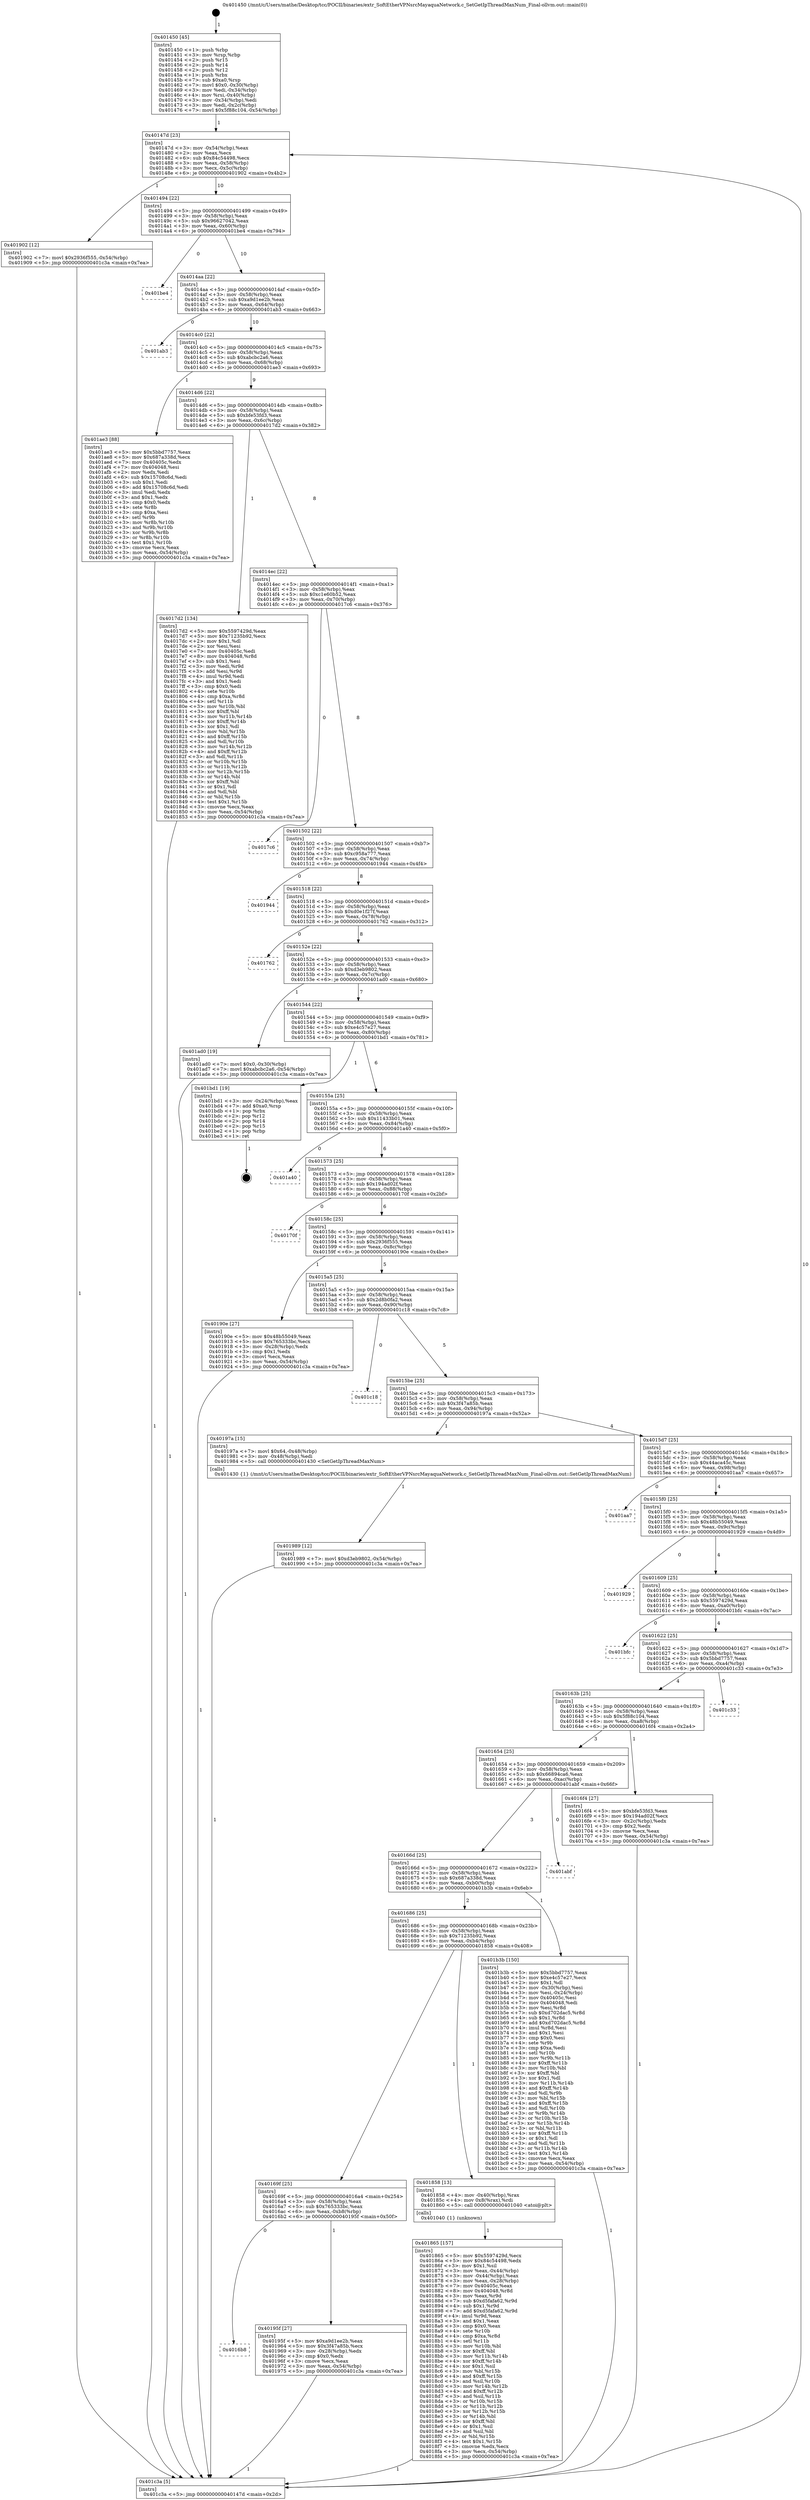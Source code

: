 digraph "0x401450" {
  label = "0x401450 (/mnt/c/Users/mathe/Desktop/tcc/POCII/binaries/extr_SoftEtherVPNsrcMayaquaNetwork.c_SetGetIpThreadMaxNum_Final-ollvm.out::main(0))"
  labelloc = "t"
  node[shape=record]

  Entry [label="",width=0.3,height=0.3,shape=circle,fillcolor=black,style=filled]
  "0x40147d" [label="{
     0x40147d [23]\l
     | [instrs]\l
     &nbsp;&nbsp;0x40147d \<+3\>: mov -0x54(%rbp),%eax\l
     &nbsp;&nbsp;0x401480 \<+2\>: mov %eax,%ecx\l
     &nbsp;&nbsp;0x401482 \<+6\>: sub $0x84c54498,%ecx\l
     &nbsp;&nbsp;0x401488 \<+3\>: mov %eax,-0x58(%rbp)\l
     &nbsp;&nbsp;0x40148b \<+3\>: mov %ecx,-0x5c(%rbp)\l
     &nbsp;&nbsp;0x40148e \<+6\>: je 0000000000401902 \<main+0x4b2\>\l
  }"]
  "0x401902" [label="{
     0x401902 [12]\l
     | [instrs]\l
     &nbsp;&nbsp;0x401902 \<+7\>: movl $0x2936f555,-0x54(%rbp)\l
     &nbsp;&nbsp;0x401909 \<+5\>: jmp 0000000000401c3a \<main+0x7ea\>\l
  }"]
  "0x401494" [label="{
     0x401494 [22]\l
     | [instrs]\l
     &nbsp;&nbsp;0x401494 \<+5\>: jmp 0000000000401499 \<main+0x49\>\l
     &nbsp;&nbsp;0x401499 \<+3\>: mov -0x58(%rbp),%eax\l
     &nbsp;&nbsp;0x40149c \<+5\>: sub $0x96627042,%eax\l
     &nbsp;&nbsp;0x4014a1 \<+3\>: mov %eax,-0x60(%rbp)\l
     &nbsp;&nbsp;0x4014a4 \<+6\>: je 0000000000401be4 \<main+0x794\>\l
  }"]
  Exit [label="",width=0.3,height=0.3,shape=circle,fillcolor=black,style=filled,peripheries=2]
  "0x401be4" [label="{
     0x401be4\l
  }", style=dashed]
  "0x4014aa" [label="{
     0x4014aa [22]\l
     | [instrs]\l
     &nbsp;&nbsp;0x4014aa \<+5\>: jmp 00000000004014af \<main+0x5f\>\l
     &nbsp;&nbsp;0x4014af \<+3\>: mov -0x58(%rbp),%eax\l
     &nbsp;&nbsp;0x4014b2 \<+5\>: sub $0xa9d1ee2b,%eax\l
     &nbsp;&nbsp;0x4014b7 \<+3\>: mov %eax,-0x64(%rbp)\l
     &nbsp;&nbsp;0x4014ba \<+6\>: je 0000000000401ab3 \<main+0x663\>\l
  }"]
  "0x401989" [label="{
     0x401989 [12]\l
     | [instrs]\l
     &nbsp;&nbsp;0x401989 \<+7\>: movl $0xd3eb9802,-0x54(%rbp)\l
     &nbsp;&nbsp;0x401990 \<+5\>: jmp 0000000000401c3a \<main+0x7ea\>\l
  }"]
  "0x401ab3" [label="{
     0x401ab3\l
  }", style=dashed]
  "0x4014c0" [label="{
     0x4014c0 [22]\l
     | [instrs]\l
     &nbsp;&nbsp;0x4014c0 \<+5\>: jmp 00000000004014c5 \<main+0x75\>\l
     &nbsp;&nbsp;0x4014c5 \<+3\>: mov -0x58(%rbp),%eax\l
     &nbsp;&nbsp;0x4014c8 \<+5\>: sub $0xabcbc2a6,%eax\l
     &nbsp;&nbsp;0x4014cd \<+3\>: mov %eax,-0x68(%rbp)\l
     &nbsp;&nbsp;0x4014d0 \<+6\>: je 0000000000401ae3 \<main+0x693\>\l
  }"]
  "0x4016b8" [label="{
     0x4016b8\l
  }", style=dashed]
  "0x401ae3" [label="{
     0x401ae3 [88]\l
     | [instrs]\l
     &nbsp;&nbsp;0x401ae3 \<+5\>: mov $0x5bbd7757,%eax\l
     &nbsp;&nbsp;0x401ae8 \<+5\>: mov $0x687a338d,%ecx\l
     &nbsp;&nbsp;0x401aed \<+7\>: mov 0x40405c,%edx\l
     &nbsp;&nbsp;0x401af4 \<+7\>: mov 0x404048,%esi\l
     &nbsp;&nbsp;0x401afb \<+2\>: mov %edx,%edi\l
     &nbsp;&nbsp;0x401afd \<+6\>: sub $0x15708c6d,%edi\l
     &nbsp;&nbsp;0x401b03 \<+3\>: sub $0x1,%edi\l
     &nbsp;&nbsp;0x401b06 \<+6\>: add $0x15708c6d,%edi\l
     &nbsp;&nbsp;0x401b0c \<+3\>: imul %edi,%edx\l
     &nbsp;&nbsp;0x401b0f \<+3\>: and $0x1,%edx\l
     &nbsp;&nbsp;0x401b12 \<+3\>: cmp $0x0,%edx\l
     &nbsp;&nbsp;0x401b15 \<+4\>: sete %r8b\l
     &nbsp;&nbsp;0x401b19 \<+3\>: cmp $0xa,%esi\l
     &nbsp;&nbsp;0x401b1c \<+4\>: setl %r9b\l
     &nbsp;&nbsp;0x401b20 \<+3\>: mov %r8b,%r10b\l
     &nbsp;&nbsp;0x401b23 \<+3\>: and %r9b,%r10b\l
     &nbsp;&nbsp;0x401b26 \<+3\>: xor %r9b,%r8b\l
     &nbsp;&nbsp;0x401b29 \<+3\>: or %r8b,%r10b\l
     &nbsp;&nbsp;0x401b2c \<+4\>: test $0x1,%r10b\l
     &nbsp;&nbsp;0x401b30 \<+3\>: cmovne %ecx,%eax\l
     &nbsp;&nbsp;0x401b33 \<+3\>: mov %eax,-0x54(%rbp)\l
     &nbsp;&nbsp;0x401b36 \<+5\>: jmp 0000000000401c3a \<main+0x7ea\>\l
  }"]
  "0x4014d6" [label="{
     0x4014d6 [22]\l
     | [instrs]\l
     &nbsp;&nbsp;0x4014d6 \<+5\>: jmp 00000000004014db \<main+0x8b\>\l
     &nbsp;&nbsp;0x4014db \<+3\>: mov -0x58(%rbp),%eax\l
     &nbsp;&nbsp;0x4014de \<+5\>: sub $0xbfe53fd3,%eax\l
     &nbsp;&nbsp;0x4014e3 \<+3\>: mov %eax,-0x6c(%rbp)\l
     &nbsp;&nbsp;0x4014e6 \<+6\>: je 00000000004017d2 \<main+0x382\>\l
  }"]
  "0x40195f" [label="{
     0x40195f [27]\l
     | [instrs]\l
     &nbsp;&nbsp;0x40195f \<+5\>: mov $0xa9d1ee2b,%eax\l
     &nbsp;&nbsp;0x401964 \<+5\>: mov $0x3f47a85b,%ecx\l
     &nbsp;&nbsp;0x401969 \<+3\>: mov -0x28(%rbp),%edx\l
     &nbsp;&nbsp;0x40196c \<+3\>: cmp $0x0,%edx\l
     &nbsp;&nbsp;0x40196f \<+3\>: cmove %ecx,%eax\l
     &nbsp;&nbsp;0x401972 \<+3\>: mov %eax,-0x54(%rbp)\l
     &nbsp;&nbsp;0x401975 \<+5\>: jmp 0000000000401c3a \<main+0x7ea\>\l
  }"]
  "0x4017d2" [label="{
     0x4017d2 [134]\l
     | [instrs]\l
     &nbsp;&nbsp;0x4017d2 \<+5\>: mov $0x5597429d,%eax\l
     &nbsp;&nbsp;0x4017d7 \<+5\>: mov $0x71235b92,%ecx\l
     &nbsp;&nbsp;0x4017dc \<+2\>: mov $0x1,%dl\l
     &nbsp;&nbsp;0x4017de \<+2\>: xor %esi,%esi\l
     &nbsp;&nbsp;0x4017e0 \<+7\>: mov 0x40405c,%edi\l
     &nbsp;&nbsp;0x4017e7 \<+8\>: mov 0x404048,%r8d\l
     &nbsp;&nbsp;0x4017ef \<+3\>: sub $0x1,%esi\l
     &nbsp;&nbsp;0x4017f2 \<+3\>: mov %edi,%r9d\l
     &nbsp;&nbsp;0x4017f5 \<+3\>: add %esi,%r9d\l
     &nbsp;&nbsp;0x4017f8 \<+4\>: imul %r9d,%edi\l
     &nbsp;&nbsp;0x4017fc \<+3\>: and $0x1,%edi\l
     &nbsp;&nbsp;0x4017ff \<+3\>: cmp $0x0,%edi\l
     &nbsp;&nbsp;0x401802 \<+4\>: sete %r10b\l
     &nbsp;&nbsp;0x401806 \<+4\>: cmp $0xa,%r8d\l
     &nbsp;&nbsp;0x40180a \<+4\>: setl %r11b\l
     &nbsp;&nbsp;0x40180e \<+3\>: mov %r10b,%bl\l
     &nbsp;&nbsp;0x401811 \<+3\>: xor $0xff,%bl\l
     &nbsp;&nbsp;0x401814 \<+3\>: mov %r11b,%r14b\l
     &nbsp;&nbsp;0x401817 \<+4\>: xor $0xff,%r14b\l
     &nbsp;&nbsp;0x40181b \<+3\>: xor $0x1,%dl\l
     &nbsp;&nbsp;0x40181e \<+3\>: mov %bl,%r15b\l
     &nbsp;&nbsp;0x401821 \<+4\>: and $0xff,%r15b\l
     &nbsp;&nbsp;0x401825 \<+3\>: and %dl,%r10b\l
     &nbsp;&nbsp;0x401828 \<+3\>: mov %r14b,%r12b\l
     &nbsp;&nbsp;0x40182b \<+4\>: and $0xff,%r12b\l
     &nbsp;&nbsp;0x40182f \<+3\>: and %dl,%r11b\l
     &nbsp;&nbsp;0x401832 \<+3\>: or %r10b,%r15b\l
     &nbsp;&nbsp;0x401835 \<+3\>: or %r11b,%r12b\l
     &nbsp;&nbsp;0x401838 \<+3\>: xor %r12b,%r15b\l
     &nbsp;&nbsp;0x40183b \<+3\>: or %r14b,%bl\l
     &nbsp;&nbsp;0x40183e \<+3\>: xor $0xff,%bl\l
     &nbsp;&nbsp;0x401841 \<+3\>: or $0x1,%dl\l
     &nbsp;&nbsp;0x401844 \<+2\>: and %dl,%bl\l
     &nbsp;&nbsp;0x401846 \<+3\>: or %bl,%r15b\l
     &nbsp;&nbsp;0x401849 \<+4\>: test $0x1,%r15b\l
     &nbsp;&nbsp;0x40184d \<+3\>: cmovne %ecx,%eax\l
     &nbsp;&nbsp;0x401850 \<+3\>: mov %eax,-0x54(%rbp)\l
     &nbsp;&nbsp;0x401853 \<+5\>: jmp 0000000000401c3a \<main+0x7ea\>\l
  }"]
  "0x4014ec" [label="{
     0x4014ec [22]\l
     | [instrs]\l
     &nbsp;&nbsp;0x4014ec \<+5\>: jmp 00000000004014f1 \<main+0xa1\>\l
     &nbsp;&nbsp;0x4014f1 \<+3\>: mov -0x58(%rbp),%eax\l
     &nbsp;&nbsp;0x4014f4 \<+5\>: sub $0xc1e60b52,%eax\l
     &nbsp;&nbsp;0x4014f9 \<+3\>: mov %eax,-0x70(%rbp)\l
     &nbsp;&nbsp;0x4014fc \<+6\>: je 00000000004017c6 \<main+0x376\>\l
  }"]
  "0x401865" [label="{
     0x401865 [157]\l
     | [instrs]\l
     &nbsp;&nbsp;0x401865 \<+5\>: mov $0x5597429d,%ecx\l
     &nbsp;&nbsp;0x40186a \<+5\>: mov $0x84c54498,%edx\l
     &nbsp;&nbsp;0x40186f \<+3\>: mov $0x1,%sil\l
     &nbsp;&nbsp;0x401872 \<+3\>: mov %eax,-0x44(%rbp)\l
     &nbsp;&nbsp;0x401875 \<+3\>: mov -0x44(%rbp),%eax\l
     &nbsp;&nbsp;0x401878 \<+3\>: mov %eax,-0x28(%rbp)\l
     &nbsp;&nbsp;0x40187b \<+7\>: mov 0x40405c,%eax\l
     &nbsp;&nbsp;0x401882 \<+8\>: mov 0x404048,%r8d\l
     &nbsp;&nbsp;0x40188a \<+3\>: mov %eax,%r9d\l
     &nbsp;&nbsp;0x40188d \<+7\>: sub $0xd5fafa62,%r9d\l
     &nbsp;&nbsp;0x401894 \<+4\>: sub $0x1,%r9d\l
     &nbsp;&nbsp;0x401898 \<+7\>: add $0xd5fafa62,%r9d\l
     &nbsp;&nbsp;0x40189f \<+4\>: imul %r9d,%eax\l
     &nbsp;&nbsp;0x4018a3 \<+3\>: and $0x1,%eax\l
     &nbsp;&nbsp;0x4018a6 \<+3\>: cmp $0x0,%eax\l
     &nbsp;&nbsp;0x4018a9 \<+4\>: sete %r10b\l
     &nbsp;&nbsp;0x4018ad \<+4\>: cmp $0xa,%r8d\l
     &nbsp;&nbsp;0x4018b1 \<+4\>: setl %r11b\l
     &nbsp;&nbsp;0x4018b5 \<+3\>: mov %r10b,%bl\l
     &nbsp;&nbsp;0x4018b8 \<+3\>: xor $0xff,%bl\l
     &nbsp;&nbsp;0x4018bb \<+3\>: mov %r11b,%r14b\l
     &nbsp;&nbsp;0x4018be \<+4\>: xor $0xff,%r14b\l
     &nbsp;&nbsp;0x4018c2 \<+4\>: xor $0x1,%sil\l
     &nbsp;&nbsp;0x4018c6 \<+3\>: mov %bl,%r15b\l
     &nbsp;&nbsp;0x4018c9 \<+4\>: and $0xff,%r15b\l
     &nbsp;&nbsp;0x4018cd \<+3\>: and %sil,%r10b\l
     &nbsp;&nbsp;0x4018d0 \<+3\>: mov %r14b,%r12b\l
     &nbsp;&nbsp;0x4018d3 \<+4\>: and $0xff,%r12b\l
     &nbsp;&nbsp;0x4018d7 \<+3\>: and %sil,%r11b\l
     &nbsp;&nbsp;0x4018da \<+3\>: or %r10b,%r15b\l
     &nbsp;&nbsp;0x4018dd \<+3\>: or %r11b,%r12b\l
     &nbsp;&nbsp;0x4018e0 \<+3\>: xor %r12b,%r15b\l
     &nbsp;&nbsp;0x4018e3 \<+3\>: or %r14b,%bl\l
     &nbsp;&nbsp;0x4018e6 \<+3\>: xor $0xff,%bl\l
     &nbsp;&nbsp;0x4018e9 \<+4\>: or $0x1,%sil\l
     &nbsp;&nbsp;0x4018ed \<+3\>: and %sil,%bl\l
     &nbsp;&nbsp;0x4018f0 \<+3\>: or %bl,%r15b\l
     &nbsp;&nbsp;0x4018f3 \<+4\>: test $0x1,%r15b\l
     &nbsp;&nbsp;0x4018f7 \<+3\>: cmovne %edx,%ecx\l
     &nbsp;&nbsp;0x4018fa \<+3\>: mov %ecx,-0x54(%rbp)\l
     &nbsp;&nbsp;0x4018fd \<+5\>: jmp 0000000000401c3a \<main+0x7ea\>\l
  }"]
  "0x4017c6" [label="{
     0x4017c6\l
  }", style=dashed]
  "0x401502" [label="{
     0x401502 [22]\l
     | [instrs]\l
     &nbsp;&nbsp;0x401502 \<+5\>: jmp 0000000000401507 \<main+0xb7\>\l
     &nbsp;&nbsp;0x401507 \<+3\>: mov -0x58(%rbp),%eax\l
     &nbsp;&nbsp;0x40150a \<+5\>: sub $0xc958a777,%eax\l
     &nbsp;&nbsp;0x40150f \<+3\>: mov %eax,-0x74(%rbp)\l
     &nbsp;&nbsp;0x401512 \<+6\>: je 0000000000401944 \<main+0x4f4\>\l
  }"]
  "0x40169f" [label="{
     0x40169f [25]\l
     | [instrs]\l
     &nbsp;&nbsp;0x40169f \<+5\>: jmp 00000000004016a4 \<main+0x254\>\l
     &nbsp;&nbsp;0x4016a4 \<+3\>: mov -0x58(%rbp),%eax\l
     &nbsp;&nbsp;0x4016a7 \<+5\>: sub $0x765333bc,%eax\l
     &nbsp;&nbsp;0x4016ac \<+6\>: mov %eax,-0xb8(%rbp)\l
     &nbsp;&nbsp;0x4016b2 \<+6\>: je 000000000040195f \<main+0x50f\>\l
  }"]
  "0x401944" [label="{
     0x401944\l
  }", style=dashed]
  "0x401518" [label="{
     0x401518 [22]\l
     | [instrs]\l
     &nbsp;&nbsp;0x401518 \<+5\>: jmp 000000000040151d \<main+0xcd\>\l
     &nbsp;&nbsp;0x40151d \<+3\>: mov -0x58(%rbp),%eax\l
     &nbsp;&nbsp;0x401520 \<+5\>: sub $0xd0e1f27f,%eax\l
     &nbsp;&nbsp;0x401525 \<+3\>: mov %eax,-0x78(%rbp)\l
     &nbsp;&nbsp;0x401528 \<+6\>: je 0000000000401762 \<main+0x312\>\l
  }"]
  "0x401858" [label="{
     0x401858 [13]\l
     | [instrs]\l
     &nbsp;&nbsp;0x401858 \<+4\>: mov -0x40(%rbp),%rax\l
     &nbsp;&nbsp;0x40185c \<+4\>: mov 0x8(%rax),%rdi\l
     &nbsp;&nbsp;0x401860 \<+5\>: call 0000000000401040 \<atoi@plt\>\l
     | [calls]\l
     &nbsp;&nbsp;0x401040 \{1\} (unknown)\l
  }"]
  "0x401762" [label="{
     0x401762\l
  }", style=dashed]
  "0x40152e" [label="{
     0x40152e [22]\l
     | [instrs]\l
     &nbsp;&nbsp;0x40152e \<+5\>: jmp 0000000000401533 \<main+0xe3\>\l
     &nbsp;&nbsp;0x401533 \<+3\>: mov -0x58(%rbp),%eax\l
     &nbsp;&nbsp;0x401536 \<+5\>: sub $0xd3eb9802,%eax\l
     &nbsp;&nbsp;0x40153b \<+3\>: mov %eax,-0x7c(%rbp)\l
     &nbsp;&nbsp;0x40153e \<+6\>: je 0000000000401ad0 \<main+0x680\>\l
  }"]
  "0x401686" [label="{
     0x401686 [25]\l
     | [instrs]\l
     &nbsp;&nbsp;0x401686 \<+5\>: jmp 000000000040168b \<main+0x23b\>\l
     &nbsp;&nbsp;0x40168b \<+3\>: mov -0x58(%rbp),%eax\l
     &nbsp;&nbsp;0x40168e \<+5\>: sub $0x71235b92,%eax\l
     &nbsp;&nbsp;0x401693 \<+6\>: mov %eax,-0xb4(%rbp)\l
     &nbsp;&nbsp;0x401699 \<+6\>: je 0000000000401858 \<main+0x408\>\l
  }"]
  "0x401ad0" [label="{
     0x401ad0 [19]\l
     | [instrs]\l
     &nbsp;&nbsp;0x401ad0 \<+7\>: movl $0x0,-0x30(%rbp)\l
     &nbsp;&nbsp;0x401ad7 \<+7\>: movl $0xabcbc2a6,-0x54(%rbp)\l
     &nbsp;&nbsp;0x401ade \<+5\>: jmp 0000000000401c3a \<main+0x7ea\>\l
  }"]
  "0x401544" [label="{
     0x401544 [22]\l
     | [instrs]\l
     &nbsp;&nbsp;0x401544 \<+5\>: jmp 0000000000401549 \<main+0xf9\>\l
     &nbsp;&nbsp;0x401549 \<+3\>: mov -0x58(%rbp),%eax\l
     &nbsp;&nbsp;0x40154c \<+5\>: sub $0xe4c57e27,%eax\l
     &nbsp;&nbsp;0x401551 \<+3\>: mov %eax,-0x80(%rbp)\l
     &nbsp;&nbsp;0x401554 \<+6\>: je 0000000000401bd1 \<main+0x781\>\l
  }"]
  "0x401b3b" [label="{
     0x401b3b [150]\l
     | [instrs]\l
     &nbsp;&nbsp;0x401b3b \<+5\>: mov $0x5bbd7757,%eax\l
     &nbsp;&nbsp;0x401b40 \<+5\>: mov $0xe4c57e27,%ecx\l
     &nbsp;&nbsp;0x401b45 \<+2\>: mov $0x1,%dl\l
     &nbsp;&nbsp;0x401b47 \<+3\>: mov -0x30(%rbp),%esi\l
     &nbsp;&nbsp;0x401b4a \<+3\>: mov %esi,-0x24(%rbp)\l
     &nbsp;&nbsp;0x401b4d \<+7\>: mov 0x40405c,%esi\l
     &nbsp;&nbsp;0x401b54 \<+7\>: mov 0x404048,%edi\l
     &nbsp;&nbsp;0x401b5b \<+3\>: mov %esi,%r8d\l
     &nbsp;&nbsp;0x401b5e \<+7\>: sub $0xd702dac5,%r8d\l
     &nbsp;&nbsp;0x401b65 \<+4\>: sub $0x1,%r8d\l
     &nbsp;&nbsp;0x401b69 \<+7\>: add $0xd702dac5,%r8d\l
     &nbsp;&nbsp;0x401b70 \<+4\>: imul %r8d,%esi\l
     &nbsp;&nbsp;0x401b74 \<+3\>: and $0x1,%esi\l
     &nbsp;&nbsp;0x401b77 \<+3\>: cmp $0x0,%esi\l
     &nbsp;&nbsp;0x401b7a \<+4\>: sete %r9b\l
     &nbsp;&nbsp;0x401b7e \<+3\>: cmp $0xa,%edi\l
     &nbsp;&nbsp;0x401b81 \<+4\>: setl %r10b\l
     &nbsp;&nbsp;0x401b85 \<+3\>: mov %r9b,%r11b\l
     &nbsp;&nbsp;0x401b88 \<+4\>: xor $0xff,%r11b\l
     &nbsp;&nbsp;0x401b8c \<+3\>: mov %r10b,%bl\l
     &nbsp;&nbsp;0x401b8f \<+3\>: xor $0xff,%bl\l
     &nbsp;&nbsp;0x401b92 \<+3\>: xor $0x1,%dl\l
     &nbsp;&nbsp;0x401b95 \<+3\>: mov %r11b,%r14b\l
     &nbsp;&nbsp;0x401b98 \<+4\>: and $0xff,%r14b\l
     &nbsp;&nbsp;0x401b9c \<+3\>: and %dl,%r9b\l
     &nbsp;&nbsp;0x401b9f \<+3\>: mov %bl,%r15b\l
     &nbsp;&nbsp;0x401ba2 \<+4\>: and $0xff,%r15b\l
     &nbsp;&nbsp;0x401ba6 \<+3\>: and %dl,%r10b\l
     &nbsp;&nbsp;0x401ba9 \<+3\>: or %r9b,%r14b\l
     &nbsp;&nbsp;0x401bac \<+3\>: or %r10b,%r15b\l
     &nbsp;&nbsp;0x401baf \<+3\>: xor %r15b,%r14b\l
     &nbsp;&nbsp;0x401bb2 \<+3\>: or %bl,%r11b\l
     &nbsp;&nbsp;0x401bb5 \<+4\>: xor $0xff,%r11b\l
     &nbsp;&nbsp;0x401bb9 \<+3\>: or $0x1,%dl\l
     &nbsp;&nbsp;0x401bbc \<+3\>: and %dl,%r11b\l
     &nbsp;&nbsp;0x401bbf \<+3\>: or %r11b,%r14b\l
     &nbsp;&nbsp;0x401bc2 \<+4\>: test $0x1,%r14b\l
     &nbsp;&nbsp;0x401bc6 \<+3\>: cmovne %ecx,%eax\l
     &nbsp;&nbsp;0x401bc9 \<+3\>: mov %eax,-0x54(%rbp)\l
     &nbsp;&nbsp;0x401bcc \<+5\>: jmp 0000000000401c3a \<main+0x7ea\>\l
  }"]
  "0x401bd1" [label="{
     0x401bd1 [19]\l
     | [instrs]\l
     &nbsp;&nbsp;0x401bd1 \<+3\>: mov -0x24(%rbp),%eax\l
     &nbsp;&nbsp;0x401bd4 \<+7\>: add $0xa0,%rsp\l
     &nbsp;&nbsp;0x401bdb \<+1\>: pop %rbx\l
     &nbsp;&nbsp;0x401bdc \<+2\>: pop %r12\l
     &nbsp;&nbsp;0x401bde \<+2\>: pop %r14\l
     &nbsp;&nbsp;0x401be0 \<+2\>: pop %r15\l
     &nbsp;&nbsp;0x401be2 \<+1\>: pop %rbp\l
     &nbsp;&nbsp;0x401be3 \<+1\>: ret\l
  }"]
  "0x40155a" [label="{
     0x40155a [25]\l
     | [instrs]\l
     &nbsp;&nbsp;0x40155a \<+5\>: jmp 000000000040155f \<main+0x10f\>\l
     &nbsp;&nbsp;0x40155f \<+3\>: mov -0x58(%rbp),%eax\l
     &nbsp;&nbsp;0x401562 \<+5\>: sub $0x11433b01,%eax\l
     &nbsp;&nbsp;0x401567 \<+6\>: mov %eax,-0x84(%rbp)\l
     &nbsp;&nbsp;0x40156d \<+6\>: je 0000000000401a40 \<main+0x5f0\>\l
  }"]
  "0x40166d" [label="{
     0x40166d [25]\l
     | [instrs]\l
     &nbsp;&nbsp;0x40166d \<+5\>: jmp 0000000000401672 \<main+0x222\>\l
     &nbsp;&nbsp;0x401672 \<+3\>: mov -0x58(%rbp),%eax\l
     &nbsp;&nbsp;0x401675 \<+5\>: sub $0x687a338d,%eax\l
     &nbsp;&nbsp;0x40167a \<+6\>: mov %eax,-0xb0(%rbp)\l
     &nbsp;&nbsp;0x401680 \<+6\>: je 0000000000401b3b \<main+0x6eb\>\l
  }"]
  "0x401a40" [label="{
     0x401a40\l
  }", style=dashed]
  "0x401573" [label="{
     0x401573 [25]\l
     | [instrs]\l
     &nbsp;&nbsp;0x401573 \<+5\>: jmp 0000000000401578 \<main+0x128\>\l
     &nbsp;&nbsp;0x401578 \<+3\>: mov -0x58(%rbp),%eax\l
     &nbsp;&nbsp;0x40157b \<+5\>: sub $0x194ad02f,%eax\l
     &nbsp;&nbsp;0x401580 \<+6\>: mov %eax,-0x88(%rbp)\l
     &nbsp;&nbsp;0x401586 \<+6\>: je 000000000040170f \<main+0x2bf\>\l
  }"]
  "0x401abf" [label="{
     0x401abf\l
  }", style=dashed]
  "0x40170f" [label="{
     0x40170f\l
  }", style=dashed]
  "0x40158c" [label="{
     0x40158c [25]\l
     | [instrs]\l
     &nbsp;&nbsp;0x40158c \<+5\>: jmp 0000000000401591 \<main+0x141\>\l
     &nbsp;&nbsp;0x401591 \<+3\>: mov -0x58(%rbp),%eax\l
     &nbsp;&nbsp;0x401594 \<+5\>: sub $0x2936f555,%eax\l
     &nbsp;&nbsp;0x401599 \<+6\>: mov %eax,-0x8c(%rbp)\l
     &nbsp;&nbsp;0x40159f \<+6\>: je 000000000040190e \<main+0x4be\>\l
  }"]
  "0x401450" [label="{
     0x401450 [45]\l
     | [instrs]\l
     &nbsp;&nbsp;0x401450 \<+1\>: push %rbp\l
     &nbsp;&nbsp;0x401451 \<+3\>: mov %rsp,%rbp\l
     &nbsp;&nbsp;0x401454 \<+2\>: push %r15\l
     &nbsp;&nbsp;0x401456 \<+2\>: push %r14\l
     &nbsp;&nbsp;0x401458 \<+2\>: push %r12\l
     &nbsp;&nbsp;0x40145a \<+1\>: push %rbx\l
     &nbsp;&nbsp;0x40145b \<+7\>: sub $0xa0,%rsp\l
     &nbsp;&nbsp;0x401462 \<+7\>: movl $0x0,-0x30(%rbp)\l
     &nbsp;&nbsp;0x401469 \<+3\>: mov %edi,-0x34(%rbp)\l
     &nbsp;&nbsp;0x40146c \<+4\>: mov %rsi,-0x40(%rbp)\l
     &nbsp;&nbsp;0x401470 \<+3\>: mov -0x34(%rbp),%edi\l
     &nbsp;&nbsp;0x401473 \<+3\>: mov %edi,-0x2c(%rbp)\l
     &nbsp;&nbsp;0x401476 \<+7\>: movl $0x5f88c104,-0x54(%rbp)\l
  }"]
  "0x40190e" [label="{
     0x40190e [27]\l
     | [instrs]\l
     &nbsp;&nbsp;0x40190e \<+5\>: mov $0x48b55049,%eax\l
     &nbsp;&nbsp;0x401913 \<+5\>: mov $0x765333bc,%ecx\l
     &nbsp;&nbsp;0x401918 \<+3\>: mov -0x28(%rbp),%edx\l
     &nbsp;&nbsp;0x40191b \<+3\>: cmp $0x1,%edx\l
     &nbsp;&nbsp;0x40191e \<+3\>: cmovl %ecx,%eax\l
     &nbsp;&nbsp;0x401921 \<+3\>: mov %eax,-0x54(%rbp)\l
     &nbsp;&nbsp;0x401924 \<+5\>: jmp 0000000000401c3a \<main+0x7ea\>\l
  }"]
  "0x4015a5" [label="{
     0x4015a5 [25]\l
     | [instrs]\l
     &nbsp;&nbsp;0x4015a5 \<+5\>: jmp 00000000004015aa \<main+0x15a\>\l
     &nbsp;&nbsp;0x4015aa \<+3\>: mov -0x58(%rbp),%eax\l
     &nbsp;&nbsp;0x4015ad \<+5\>: sub $0x2d8b0fa2,%eax\l
     &nbsp;&nbsp;0x4015b2 \<+6\>: mov %eax,-0x90(%rbp)\l
     &nbsp;&nbsp;0x4015b8 \<+6\>: je 0000000000401c18 \<main+0x7c8\>\l
  }"]
  "0x401c3a" [label="{
     0x401c3a [5]\l
     | [instrs]\l
     &nbsp;&nbsp;0x401c3a \<+5\>: jmp 000000000040147d \<main+0x2d\>\l
  }"]
  "0x401c18" [label="{
     0x401c18\l
  }", style=dashed]
  "0x4015be" [label="{
     0x4015be [25]\l
     | [instrs]\l
     &nbsp;&nbsp;0x4015be \<+5\>: jmp 00000000004015c3 \<main+0x173\>\l
     &nbsp;&nbsp;0x4015c3 \<+3\>: mov -0x58(%rbp),%eax\l
     &nbsp;&nbsp;0x4015c6 \<+5\>: sub $0x3f47a85b,%eax\l
     &nbsp;&nbsp;0x4015cb \<+6\>: mov %eax,-0x94(%rbp)\l
     &nbsp;&nbsp;0x4015d1 \<+6\>: je 000000000040197a \<main+0x52a\>\l
  }"]
  "0x401654" [label="{
     0x401654 [25]\l
     | [instrs]\l
     &nbsp;&nbsp;0x401654 \<+5\>: jmp 0000000000401659 \<main+0x209\>\l
     &nbsp;&nbsp;0x401659 \<+3\>: mov -0x58(%rbp),%eax\l
     &nbsp;&nbsp;0x40165c \<+5\>: sub $0x66894ca6,%eax\l
     &nbsp;&nbsp;0x401661 \<+6\>: mov %eax,-0xac(%rbp)\l
     &nbsp;&nbsp;0x401667 \<+6\>: je 0000000000401abf \<main+0x66f\>\l
  }"]
  "0x40197a" [label="{
     0x40197a [15]\l
     | [instrs]\l
     &nbsp;&nbsp;0x40197a \<+7\>: movl $0x64,-0x48(%rbp)\l
     &nbsp;&nbsp;0x401981 \<+3\>: mov -0x48(%rbp),%edi\l
     &nbsp;&nbsp;0x401984 \<+5\>: call 0000000000401430 \<SetGetIpThreadMaxNum\>\l
     | [calls]\l
     &nbsp;&nbsp;0x401430 \{1\} (/mnt/c/Users/mathe/Desktop/tcc/POCII/binaries/extr_SoftEtherVPNsrcMayaquaNetwork.c_SetGetIpThreadMaxNum_Final-ollvm.out::SetGetIpThreadMaxNum)\l
  }"]
  "0x4015d7" [label="{
     0x4015d7 [25]\l
     | [instrs]\l
     &nbsp;&nbsp;0x4015d7 \<+5\>: jmp 00000000004015dc \<main+0x18c\>\l
     &nbsp;&nbsp;0x4015dc \<+3\>: mov -0x58(%rbp),%eax\l
     &nbsp;&nbsp;0x4015df \<+5\>: sub $0x44aca45c,%eax\l
     &nbsp;&nbsp;0x4015e4 \<+6\>: mov %eax,-0x98(%rbp)\l
     &nbsp;&nbsp;0x4015ea \<+6\>: je 0000000000401aa7 \<main+0x657\>\l
  }"]
  "0x4016f4" [label="{
     0x4016f4 [27]\l
     | [instrs]\l
     &nbsp;&nbsp;0x4016f4 \<+5\>: mov $0xbfe53fd3,%eax\l
     &nbsp;&nbsp;0x4016f9 \<+5\>: mov $0x194ad02f,%ecx\l
     &nbsp;&nbsp;0x4016fe \<+3\>: mov -0x2c(%rbp),%edx\l
     &nbsp;&nbsp;0x401701 \<+3\>: cmp $0x2,%edx\l
     &nbsp;&nbsp;0x401704 \<+3\>: cmovne %ecx,%eax\l
     &nbsp;&nbsp;0x401707 \<+3\>: mov %eax,-0x54(%rbp)\l
     &nbsp;&nbsp;0x40170a \<+5\>: jmp 0000000000401c3a \<main+0x7ea\>\l
  }"]
  "0x401aa7" [label="{
     0x401aa7\l
  }", style=dashed]
  "0x4015f0" [label="{
     0x4015f0 [25]\l
     | [instrs]\l
     &nbsp;&nbsp;0x4015f0 \<+5\>: jmp 00000000004015f5 \<main+0x1a5\>\l
     &nbsp;&nbsp;0x4015f5 \<+3\>: mov -0x58(%rbp),%eax\l
     &nbsp;&nbsp;0x4015f8 \<+5\>: sub $0x48b55049,%eax\l
     &nbsp;&nbsp;0x4015fd \<+6\>: mov %eax,-0x9c(%rbp)\l
     &nbsp;&nbsp;0x401603 \<+6\>: je 0000000000401929 \<main+0x4d9\>\l
  }"]
  "0x40163b" [label="{
     0x40163b [25]\l
     | [instrs]\l
     &nbsp;&nbsp;0x40163b \<+5\>: jmp 0000000000401640 \<main+0x1f0\>\l
     &nbsp;&nbsp;0x401640 \<+3\>: mov -0x58(%rbp),%eax\l
     &nbsp;&nbsp;0x401643 \<+5\>: sub $0x5f88c104,%eax\l
     &nbsp;&nbsp;0x401648 \<+6\>: mov %eax,-0xa8(%rbp)\l
     &nbsp;&nbsp;0x40164e \<+6\>: je 00000000004016f4 \<main+0x2a4\>\l
  }"]
  "0x401929" [label="{
     0x401929\l
  }", style=dashed]
  "0x401609" [label="{
     0x401609 [25]\l
     | [instrs]\l
     &nbsp;&nbsp;0x401609 \<+5\>: jmp 000000000040160e \<main+0x1be\>\l
     &nbsp;&nbsp;0x40160e \<+3\>: mov -0x58(%rbp),%eax\l
     &nbsp;&nbsp;0x401611 \<+5\>: sub $0x5597429d,%eax\l
     &nbsp;&nbsp;0x401616 \<+6\>: mov %eax,-0xa0(%rbp)\l
     &nbsp;&nbsp;0x40161c \<+6\>: je 0000000000401bfc \<main+0x7ac\>\l
  }"]
  "0x401c33" [label="{
     0x401c33\l
  }", style=dashed]
  "0x401bfc" [label="{
     0x401bfc\l
  }", style=dashed]
  "0x401622" [label="{
     0x401622 [25]\l
     | [instrs]\l
     &nbsp;&nbsp;0x401622 \<+5\>: jmp 0000000000401627 \<main+0x1d7\>\l
     &nbsp;&nbsp;0x401627 \<+3\>: mov -0x58(%rbp),%eax\l
     &nbsp;&nbsp;0x40162a \<+5\>: sub $0x5bbd7757,%eax\l
     &nbsp;&nbsp;0x40162f \<+6\>: mov %eax,-0xa4(%rbp)\l
     &nbsp;&nbsp;0x401635 \<+6\>: je 0000000000401c33 \<main+0x7e3\>\l
  }"]
  Entry -> "0x401450" [label=" 1"]
  "0x40147d" -> "0x401902" [label=" 1"]
  "0x40147d" -> "0x401494" [label=" 10"]
  "0x401bd1" -> Exit [label=" 1"]
  "0x401494" -> "0x401be4" [label=" 0"]
  "0x401494" -> "0x4014aa" [label=" 10"]
  "0x401b3b" -> "0x401c3a" [label=" 1"]
  "0x4014aa" -> "0x401ab3" [label=" 0"]
  "0x4014aa" -> "0x4014c0" [label=" 10"]
  "0x401ae3" -> "0x401c3a" [label=" 1"]
  "0x4014c0" -> "0x401ae3" [label=" 1"]
  "0x4014c0" -> "0x4014d6" [label=" 9"]
  "0x401ad0" -> "0x401c3a" [label=" 1"]
  "0x4014d6" -> "0x4017d2" [label=" 1"]
  "0x4014d6" -> "0x4014ec" [label=" 8"]
  "0x401989" -> "0x401c3a" [label=" 1"]
  "0x4014ec" -> "0x4017c6" [label=" 0"]
  "0x4014ec" -> "0x401502" [label=" 8"]
  "0x40195f" -> "0x401c3a" [label=" 1"]
  "0x401502" -> "0x401944" [label=" 0"]
  "0x401502" -> "0x401518" [label=" 8"]
  "0x40169f" -> "0x4016b8" [label=" 0"]
  "0x401518" -> "0x401762" [label=" 0"]
  "0x401518" -> "0x40152e" [label=" 8"]
  "0x40169f" -> "0x40195f" [label=" 1"]
  "0x40152e" -> "0x401ad0" [label=" 1"]
  "0x40152e" -> "0x401544" [label=" 7"]
  "0x40190e" -> "0x401c3a" [label=" 1"]
  "0x401544" -> "0x401bd1" [label=" 1"]
  "0x401544" -> "0x40155a" [label=" 6"]
  "0x401902" -> "0x401c3a" [label=" 1"]
  "0x40155a" -> "0x401a40" [label=" 0"]
  "0x40155a" -> "0x401573" [label=" 6"]
  "0x401858" -> "0x401865" [label=" 1"]
  "0x401573" -> "0x40170f" [label=" 0"]
  "0x401573" -> "0x40158c" [label=" 6"]
  "0x401686" -> "0x40169f" [label=" 1"]
  "0x40158c" -> "0x40190e" [label=" 1"]
  "0x40158c" -> "0x4015a5" [label=" 5"]
  "0x40197a" -> "0x401989" [label=" 1"]
  "0x4015a5" -> "0x401c18" [label=" 0"]
  "0x4015a5" -> "0x4015be" [label=" 5"]
  "0x40166d" -> "0x401686" [label=" 2"]
  "0x4015be" -> "0x40197a" [label=" 1"]
  "0x4015be" -> "0x4015d7" [label=" 4"]
  "0x40166d" -> "0x401b3b" [label=" 1"]
  "0x4015d7" -> "0x401aa7" [label=" 0"]
  "0x4015d7" -> "0x4015f0" [label=" 4"]
  "0x401865" -> "0x401c3a" [label=" 1"]
  "0x4015f0" -> "0x401929" [label=" 0"]
  "0x4015f0" -> "0x401609" [label=" 4"]
  "0x401654" -> "0x401abf" [label=" 0"]
  "0x401609" -> "0x401bfc" [label=" 0"]
  "0x401609" -> "0x401622" [label=" 4"]
  "0x401686" -> "0x401858" [label=" 1"]
  "0x401622" -> "0x401c33" [label=" 0"]
  "0x401622" -> "0x40163b" [label=" 4"]
  "0x401654" -> "0x40166d" [label=" 3"]
  "0x40163b" -> "0x4016f4" [label=" 1"]
  "0x40163b" -> "0x401654" [label=" 3"]
  "0x4016f4" -> "0x401c3a" [label=" 1"]
  "0x401450" -> "0x40147d" [label=" 1"]
  "0x401c3a" -> "0x40147d" [label=" 10"]
  "0x4017d2" -> "0x401c3a" [label=" 1"]
}
